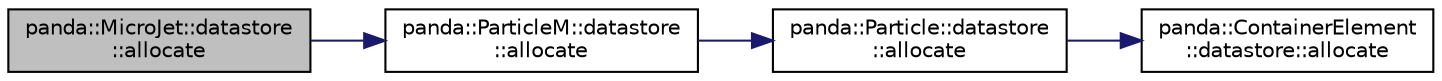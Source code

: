 digraph "panda::MicroJet::datastore::allocate"
{
 // INTERACTIVE_SVG=YES
  edge [fontname="Helvetica",fontsize="10",labelfontname="Helvetica",labelfontsize="10"];
  node [fontname="Helvetica",fontsize="10",shape=record];
  rankdir="LR";
  Node1 [label="panda::MicroJet::datastore\l::allocate",height=0.2,width=0.4,color="black", fillcolor="grey75", style="filled" fontcolor="black"];
  Node1 -> Node2 [color="midnightblue",fontsize="10",style="solid"];
  Node2 [label="panda::ParticleM::datastore\l::allocate",height=0.2,width=0.4,color="black", fillcolor="white", style="filled",URL="$structpanda_1_1ParticleM_1_1datastore.html#aafc17a88cf8425ff45a00b5fd2eb5751"];
  Node2 -> Node3 [color="midnightblue",fontsize="10",style="solid"];
  Node3 [label="panda::Particle::datastore\l::allocate",height=0.2,width=0.4,color="black", fillcolor="white", style="filled",URL="$structpanda_1_1Particle_1_1datastore.html#aab4009a97b5f3cc30eaf61cd7dbf2e3d"];
  Node3 -> Node4 [color="midnightblue",fontsize="10",style="solid"];
  Node4 [label="panda::ContainerElement\l::datastore::allocate",height=0.2,width=0.4,color="black", fillcolor="white", style="filled",URL="$structpanda_1_1ContainerElement_1_1datastore.html#ae203568d73154e9890a7d6d00e6b6301"];
}
